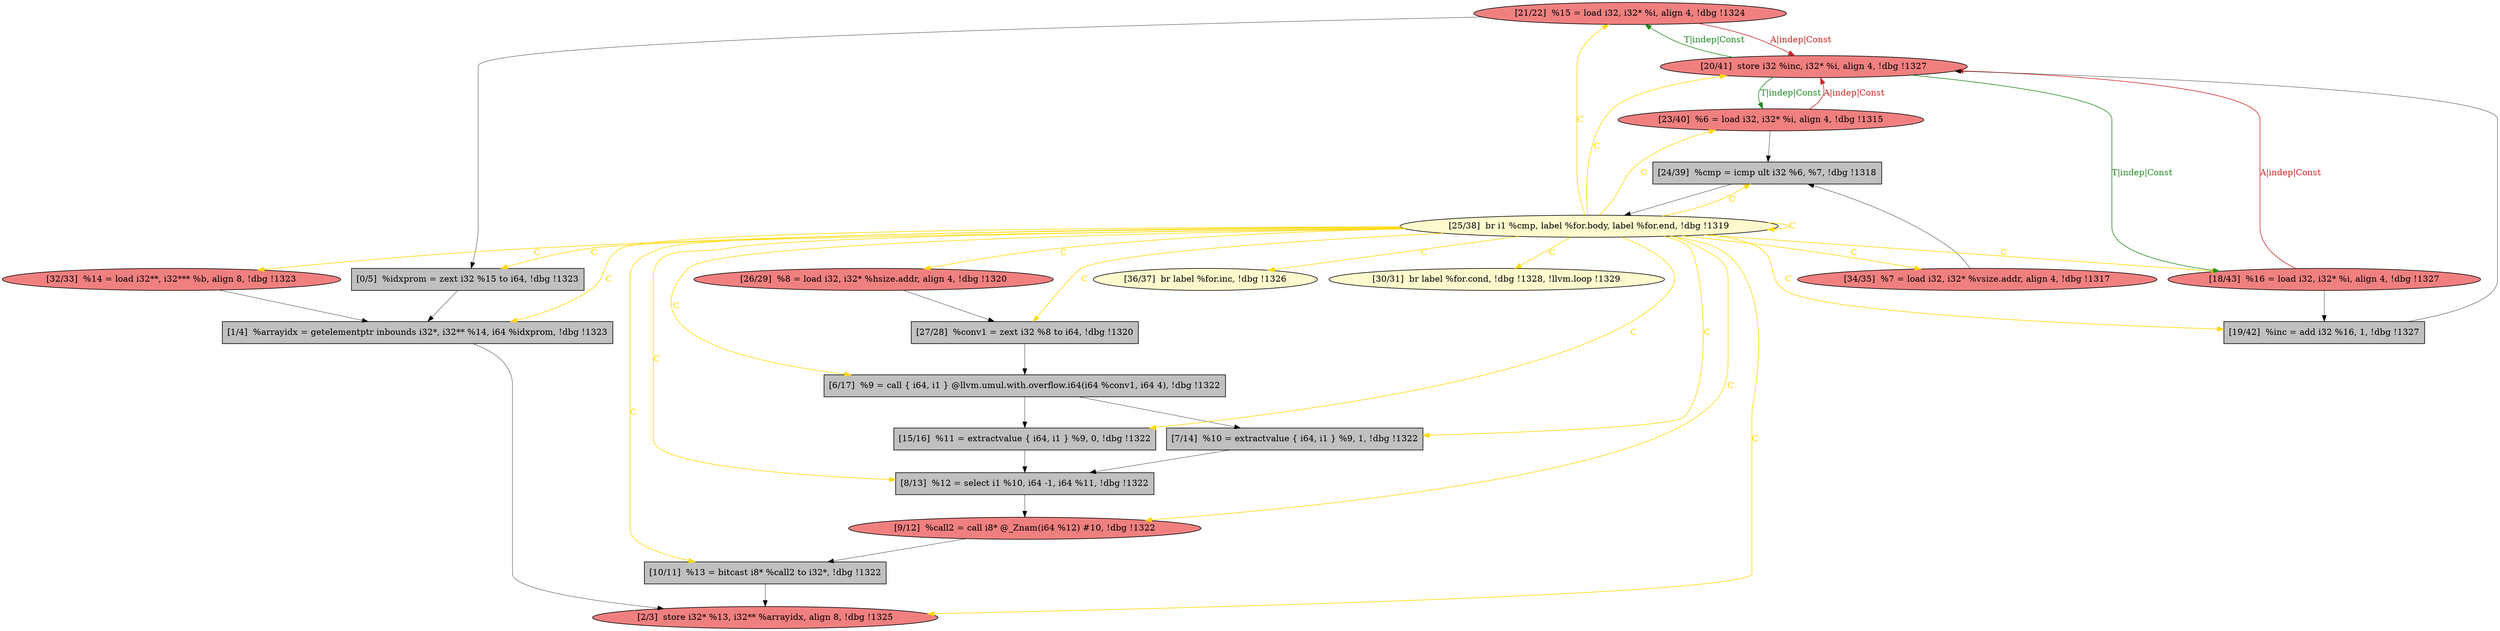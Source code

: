 
digraph G {


node931 [fillcolor=grey,label="[10/11]  %13 = bitcast i8* %call2 to i32*, !dbg !1322",shape=rectangle,style=filled ]
node930 [fillcolor=grey,label="[24/39]  %cmp = icmp ult i32 %6, %7, !dbg !1318",shape=rectangle,style=filled ]
node928 [fillcolor=grey,label="[15/16]  %11 = extractvalue { i64, i1 } %9, 0, !dbg !1322",shape=rectangle,style=filled ]
node927 [fillcolor=lightcoral,label="[2/3]  store i32* %13, i32** %arrayidx, align 8, !dbg !1325",shape=ellipse,style=filled ]
node929 [fillcolor=lightcoral,label="[9/12]  %call2 = call i8* @_Znam(i64 %12) #10, !dbg !1322",shape=ellipse,style=filled ]
node915 [fillcolor=lightcoral,label="[34/35]  %7 = load i32, i32* %vsize.addr, align 4, !dbg !1317",shape=ellipse,style=filled ]
node913 [fillcolor=lightcoral,label="[21/22]  %15 = load i32, i32* %i, align 4, !dbg !1324",shape=ellipse,style=filled ]
node922 [fillcolor=lightcoral,label="[23/40]  %6 = load i32, i32* %i, align 4, !dbg !1315",shape=ellipse,style=filled ]
node912 [fillcolor=lightcoral,label="[18/43]  %16 = load i32, i32* %i, align 4, !dbg !1327",shape=ellipse,style=filled ]
node910 [fillcolor=grey,label="[0/5]  %idxprom = zext i32 %15 to i64, !dbg !1323",shape=rectangle,style=filled ]
node920 [fillcolor=grey,label="[19/42]  %inc = add i32 %16, 1, !dbg !1327",shape=rectangle,style=filled ]
node911 [fillcolor=grey,label="[6/17]  %9 = call { i64, i1 } @llvm.umul.with.overflow.i64(i64 %conv1, i64 4), !dbg !1322",shape=rectangle,style=filled ]
node914 [fillcolor=grey,label="[1/4]  %arrayidx = getelementptr inbounds i32*, i32** %14, i64 %idxprom, !dbg !1323",shape=rectangle,style=filled ]
node919 [fillcolor=lemonchiffon,label="[25/38]  br i1 %cmp, label %for.body, label %for.end, !dbg !1319",shape=ellipse,style=filled ]
node916 [fillcolor=grey,label="[27/28]  %conv1 = zext i32 %8 to i64, !dbg !1320",shape=rectangle,style=filled ]
node917 [fillcolor=lemonchiffon,label="[36/37]  br label %for.inc, !dbg !1326",shape=ellipse,style=filled ]
node918 [fillcolor=lightcoral,label="[20/41]  store i32 %inc, i32* %i, align 4, !dbg !1327",shape=ellipse,style=filled ]
node921 [fillcolor=grey,label="[7/14]  %10 = extractvalue { i64, i1 } %9, 1, !dbg !1322",shape=rectangle,style=filled ]
node925 [fillcolor=lightcoral,label="[32/33]  %14 = load i32**, i32*** %b, align 8, !dbg !1323",shape=ellipse,style=filled ]
node923 [fillcolor=lightcoral,label="[26/29]  %8 = load i32, i32* %hsize.addr, align 4, !dbg !1320",shape=ellipse,style=filled ]
node926 [fillcolor=lemonchiffon,label="[30/31]  br label %for.cond, !dbg !1328, !llvm.loop !1329",shape=ellipse,style=filled ]
node924 [fillcolor=grey,label="[8/13]  %12 = select i1 %10, i64 -1, i64 %11, !dbg !1322",shape=rectangle,style=filled ]

node919->node916 [style=solid,color=gold,label="C",penwidth=1.0,fontcolor=gold ]
node919->node924 [style=solid,color=gold,label="C",penwidth=1.0,fontcolor=gold ]
node919->node918 [style=solid,color=gold,label="C",penwidth=1.0,fontcolor=gold ]
node919->node912 [style=solid,color=gold,label="C",penwidth=1.0,fontcolor=gold ]
node919->node919 [style=solid,color=gold,label="C",penwidth=1.0,fontcolor=gold ]
node919->node922 [style=solid,color=gold,label="C",penwidth=1.0,fontcolor=gold ]
node928->node924 [style=solid,color=black,label="",penwidth=0.5,fontcolor=black ]
node919->node928 [style=solid,color=gold,label="C",penwidth=1.0,fontcolor=gold ]
node918->node922 [style=solid,color=forestgreen,label="T|indep|Const",penwidth=1.0,fontcolor=forestgreen ]
node919->node930 [style=solid,color=gold,label="C",penwidth=1.0,fontcolor=gold ]
node919->node911 [style=solid,color=gold,label="C",penwidth=1.0,fontcolor=gold ]
node925->node914 [style=solid,color=black,label="",penwidth=0.5,fontcolor=black ]
node930->node919 [style=solid,color=black,label="",penwidth=0.5,fontcolor=black ]
node918->node912 [style=solid,color=forestgreen,label="T|indep|Const",penwidth=1.0,fontcolor=forestgreen ]
node910->node914 [style=solid,color=black,label="",penwidth=0.5,fontcolor=black ]
node912->node918 [style=solid,color=firebrick3,label="A|indep|Const",penwidth=1.0,fontcolor=firebrick3 ]
node919->node929 [style=solid,color=gold,label="C",penwidth=1.0,fontcolor=gold ]
node919->node910 [style=solid,color=gold,label="C",penwidth=1.0,fontcolor=gold ]
node931->node927 [style=solid,color=black,label="",penwidth=0.5,fontcolor=black ]
node919->node915 [style=solid,color=gold,label="C",penwidth=1.0,fontcolor=gold ]
node916->node911 [style=solid,color=black,label="",penwidth=0.5,fontcolor=black ]
node929->node931 [style=solid,color=black,label="",penwidth=0.5,fontcolor=black ]
node919->node927 [style=solid,color=gold,label="C",penwidth=1.0,fontcolor=gold ]
node919->node914 [style=solid,color=gold,label="C",penwidth=1.0,fontcolor=gold ]
node921->node924 [style=solid,color=black,label="",penwidth=0.5,fontcolor=black ]
node919->node913 [style=solid,color=gold,label="C",penwidth=1.0,fontcolor=gold ]
node913->node918 [style=solid,color=firebrick3,label="A|indep|Const",penwidth=1.0,fontcolor=firebrick3 ]
node919->node925 [style=solid,color=gold,label="C",penwidth=1.0,fontcolor=gold ]
node912->node920 [style=solid,color=black,label="",penwidth=0.5,fontcolor=black ]
node913->node910 [style=solid,color=black,label="",penwidth=0.5,fontcolor=black ]
node919->node917 [style=solid,color=gold,label="C",penwidth=1.0,fontcolor=gold ]
node919->node921 [style=solid,color=gold,label="C",penwidth=1.0,fontcolor=gold ]
node915->node930 [style=solid,color=black,label="",penwidth=0.5,fontcolor=black ]
node918->node913 [style=solid,color=forestgreen,label="T|indep|Const",penwidth=1.0,fontcolor=forestgreen ]
node924->node929 [style=solid,color=black,label="",penwidth=0.5,fontcolor=black ]
node919->node926 [style=solid,color=gold,label="C",penwidth=1.0,fontcolor=gold ]
node919->node931 [style=solid,color=gold,label="C",penwidth=1.0,fontcolor=gold ]
node919->node920 [style=solid,color=gold,label="C",penwidth=1.0,fontcolor=gold ]
node923->node916 [style=solid,color=black,label="",penwidth=0.5,fontcolor=black ]
node922->node930 [style=solid,color=black,label="",penwidth=0.5,fontcolor=black ]
node922->node918 [style=solid,color=firebrick3,label="A|indep|Const",penwidth=1.0,fontcolor=firebrick3 ]
node911->node921 [style=solid,color=black,label="",penwidth=0.5,fontcolor=black ]
node919->node923 [style=solid,color=gold,label="C",penwidth=1.0,fontcolor=gold ]
node920->node918 [style=solid,color=black,label="",penwidth=0.5,fontcolor=black ]
node914->node927 [style=solid,color=black,label="",penwidth=0.5,fontcolor=black ]
node911->node928 [style=solid,color=black,label="",penwidth=0.5,fontcolor=black ]


}
